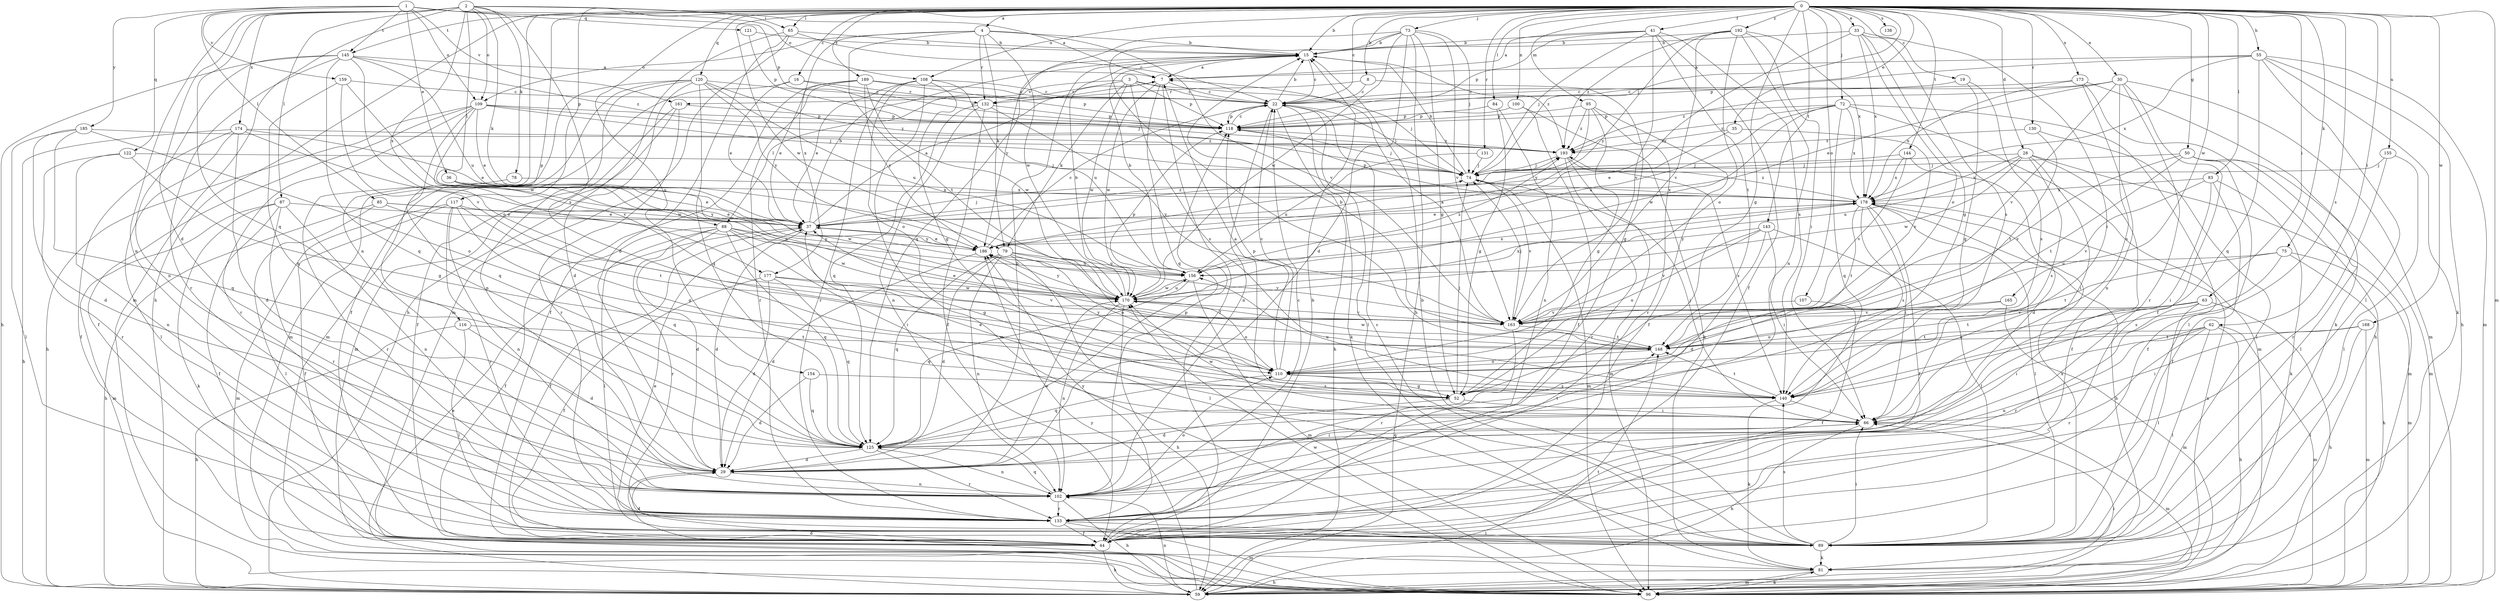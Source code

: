 strict digraph  {
0;
1;
2;
3;
4;
7;
8;
15;
16;
19;
22;
28;
29;
30;
33;
35;
36;
37;
41;
44;
50;
52;
55;
59;
62;
63;
65;
66;
72;
73;
74;
75;
78;
79;
81;
83;
84;
85;
87;
88;
89;
95;
96;
100;
102;
107;
108;
109;
110;
116;
117;
118;
120;
121;
122;
125;
130;
131;
132;
133;
138;
140;
143;
144;
145;
148;
154;
155;
156;
159;
161;
163;
165;
168;
170;
173;
174;
177;
178;
185;
186;
189;
192;
193;
0 -> 4  [label=a];
0 -> 8  [label=b];
0 -> 15  [label=b];
0 -> 16  [label=c];
0 -> 19  [label=c];
0 -> 22  [label=c];
0 -> 28  [label=d];
0 -> 30  [label=e];
0 -> 33  [label=e];
0 -> 35  [label=e];
0 -> 41  [label=f];
0 -> 50  [label=g];
0 -> 52  [label=g];
0 -> 55  [label=h];
0 -> 59  [label=h];
0 -> 62  [label=i];
0 -> 63  [label=i];
0 -> 65  [label=i];
0 -> 72  [label=j];
0 -> 73  [label=j];
0 -> 74  [label=j];
0 -> 75  [label=k];
0 -> 83  [label=l];
0 -> 84  [label=l];
0 -> 95  [label=m];
0 -> 96  [label=m];
0 -> 100  [label=n];
0 -> 102  [label=n];
0 -> 107  [label=o];
0 -> 108  [label=o];
0 -> 116  [label=p];
0 -> 117  [label=p];
0 -> 120  [label=q];
0 -> 130  [label=r];
0 -> 131  [label=r];
0 -> 138  [label=s];
0 -> 140  [label=s];
0 -> 143  [label=t];
0 -> 144  [label=t];
0 -> 145  [label=t];
0 -> 154  [label=u];
0 -> 155  [label=u];
0 -> 165  [label=w];
0 -> 168  [label=w];
0 -> 170  [label=w];
0 -> 173  [label=x];
0 -> 189  [label=z];
0 -> 192  [label=z];
1 -> 36  [label=e];
1 -> 85  [label=l];
1 -> 108  [label=o];
1 -> 109  [label=o];
1 -> 118  [label=p];
1 -> 121  [label=q];
1 -> 122  [label=q];
1 -> 145  [label=t];
1 -> 159  [label=v];
1 -> 161  [label=v];
1 -> 185  [label=y];
2 -> 7  [label=a];
2 -> 29  [label=d];
2 -> 65  [label=i];
2 -> 78  [label=k];
2 -> 79  [label=k];
2 -> 87  [label=l];
2 -> 88  [label=l];
2 -> 96  [label=m];
2 -> 102  [label=n];
2 -> 109  [label=o];
2 -> 125  [label=q];
2 -> 140  [label=s];
2 -> 174  [label=x];
2 -> 177  [label=x];
3 -> 22  [label=c];
3 -> 74  [label=j];
3 -> 79  [label=k];
3 -> 118  [label=p];
3 -> 132  [label=r];
3 -> 140  [label=s];
3 -> 161  [label=v];
3 -> 170  [label=w];
4 -> 15  [label=b];
4 -> 79  [label=k];
4 -> 109  [label=o];
4 -> 132  [label=r];
4 -> 148  [label=t];
4 -> 163  [label=v];
4 -> 170  [label=w];
4 -> 177  [label=x];
7 -> 22  [label=c];
7 -> 44  [label=f];
7 -> 88  [label=l];
7 -> 125  [label=q];
7 -> 170  [label=w];
8 -> 22  [label=c];
8 -> 52  [label=g];
8 -> 132  [label=r];
15 -> 7  [label=a];
15 -> 22  [label=c];
15 -> 186  [label=y];
15 -> 193  [label=z];
16 -> 37  [label=e];
16 -> 96  [label=m];
16 -> 118  [label=p];
16 -> 132  [label=r];
19 -> 22  [label=c];
19 -> 52  [label=g];
19 -> 140  [label=s];
22 -> 15  [label=b];
22 -> 59  [label=h];
22 -> 74  [label=j];
22 -> 81  [label=k];
22 -> 89  [label=l];
22 -> 102  [label=n];
22 -> 118  [label=p];
28 -> 44  [label=f];
28 -> 66  [label=i];
28 -> 74  [label=j];
28 -> 96  [label=m];
28 -> 140  [label=s];
28 -> 156  [label=u];
28 -> 170  [label=w];
28 -> 178  [label=x];
29 -> 15  [label=b];
29 -> 102  [label=n];
29 -> 170  [label=w];
30 -> 22  [label=c];
30 -> 37  [label=e];
30 -> 44  [label=f];
30 -> 96  [label=m];
30 -> 133  [label=r];
30 -> 140  [label=s];
30 -> 163  [label=v];
30 -> 193  [label=z];
33 -> 15  [label=b];
33 -> 52  [label=g];
33 -> 66  [label=i];
33 -> 110  [label=o];
33 -> 140  [label=s];
33 -> 178  [label=x];
33 -> 186  [label=y];
35 -> 37  [label=e];
35 -> 163  [label=v];
35 -> 193  [label=z];
36 -> 37  [label=e];
36 -> 170  [label=w];
36 -> 178  [label=x];
36 -> 186  [label=y];
37 -> 7  [label=a];
37 -> 15  [label=b];
37 -> 29  [label=d];
37 -> 44  [label=f];
37 -> 74  [label=j];
37 -> 186  [label=y];
37 -> 193  [label=z];
41 -> 7  [label=a];
41 -> 15  [label=b];
41 -> 44  [label=f];
41 -> 74  [label=j];
41 -> 118  [label=p];
41 -> 140  [label=s];
41 -> 148  [label=t];
41 -> 163  [label=v];
44 -> 15  [label=b];
44 -> 29  [label=d];
44 -> 59  [label=h];
50 -> 44  [label=f];
50 -> 74  [label=j];
50 -> 89  [label=l];
50 -> 96  [label=m];
50 -> 148  [label=t];
50 -> 163  [label=v];
52 -> 7  [label=a];
52 -> 29  [label=d];
52 -> 66  [label=i];
52 -> 74  [label=j];
55 -> 7  [label=a];
55 -> 59  [label=h];
55 -> 81  [label=k];
55 -> 89  [label=l];
55 -> 96  [label=m];
55 -> 118  [label=p];
55 -> 125  [label=q];
55 -> 178  [label=x];
59 -> 37  [label=e];
59 -> 66  [label=i];
59 -> 102  [label=n];
59 -> 148  [label=t];
59 -> 178  [label=x];
59 -> 186  [label=y];
62 -> 59  [label=h];
62 -> 66  [label=i];
62 -> 89  [label=l];
62 -> 96  [label=m];
62 -> 102  [label=n];
62 -> 133  [label=r];
62 -> 148  [label=t];
63 -> 59  [label=h];
63 -> 89  [label=l];
63 -> 110  [label=o];
63 -> 133  [label=r];
63 -> 148  [label=t];
63 -> 163  [label=v];
65 -> 15  [label=b];
65 -> 22  [label=c];
65 -> 29  [label=d];
65 -> 59  [label=h];
65 -> 96  [label=m];
66 -> 37  [label=e];
66 -> 59  [label=h];
66 -> 74  [label=j];
66 -> 96  [label=m];
66 -> 125  [label=q];
66 -> 170  [label=w];
72 -> 89  [label=l];
72 -> 96  [label=m];
72 -> 118  [label=p];
72 -> 125  [label=q];
72 -> 156  [label=u];
72 -> 170  [label=w];
72 -> 178  [label=x];
72 -> 193  [label=z];
73 -> 15  [label=b];
73 -> 29  [label=d];
73 -> 52  [label=g];
73 -> 59  [label=h];
73 -> 74  [label=j];
73 -> 125  [label=q];
73 -> 148  [label=t];
73 -> 163  [label=v];
73 -> 170  [label=w];
74 -> 15  [label=b];
74 -> 96  [label=m];
74 -> 163  [label=v];
74 -> 178  [label=x];
75 -> 59  [label=h];
75 -> 96  [label=m];
75 -> 140  [label=s];
75 -> 148  [label=t];
75 -> 156  [label=u];
78 -> 133  [label=r];
78 -> 178  [label=x];
79 -> 29  [label=d];
79 -> 89  [label=l];
79 -> 102  [label=n];
79 -> 110  [label=o];
79 -> 125  [label=q];
79 -> 156  [label=u];
79 -> 163  [label=v];
81 -> 59  [label=h];
81 -> 96  [label=m];
83 -> 44  [label=f];
83 -> 66  [label=i];
83 -> 81  [label=k];
83 -> 163  [label=v];
83 -> 178  [label=x];
84 -> 52  [label=g];
84 -> 102  [label=n];
84 -> 118  [label=p];
85 -> 37  [label=e];
85 -> 59  [label=h];
85 -> 89  [label=l];
85 -> 148  [label=t];
85 -> 156  [label=u];
87 -> 37  [label=e];
87 -> 44  [label=f];
87 -> 81  [label=k];
87 -> 96  [label=m];
87 -> 102  [label=n];
87 -> 133  [label=r];
88 -> 29  [label=d];
88 -> 44  [label=f];
88 -> 52  [label=g];
88 -> 66  [label=i];
88 -> 89  [label=l];
88 -> 125  [label=q];
88 -> 133  [label=r];
88 -> 170  [label=w];
88 -> 186  [label=y];
89 -> 15  [label=b];
89 -> 22  [label=c];
89 -> 37  [label=e];
89 -> 66  [label=i];
89 -> 81  [label=k];
89 -> 140  [label=s];
89 -> 178  [label=x];
95 -> 44  [label=f];
95 -> 52  [label=g];
95 -> 118  [label=p];
95 -> 133  [label=r];
95 -> 186  [label=y];
95 -> 193  [label=z];
96 -> 29  [label=d];
96 -> 81  [label=k];
96 -> 170  [label=w];
100 -> 44  [label=f];
100 -> 81  [label=k];
100 -> 118  [label=p];
102 -> 22  [label=c];
102 -> 59  [label=h];
102 -> 110  [label=o];
102 -> 118  [label=p];
102 -> 125  [label=q];
102 -> 133  [label=r];
107 -> 44  [label=f];
107 -> 163  [label=v];
108 -> 22  [label=c];
108 -> 37  [label=e];
108 -> 52  [label=g];
108 -> 96  [label=m];
108 -> 110  [label=o];
108 -> 133  [label=r];
108 -> 156  [label=u];
109 -> 37  [label=e];
109 -> 44  [label=f];
109 -> 59  [label=h];
109 -> 74  [label=j];
109 -> 118  [label=p];
109 -> 125  [label=q];
109 -> 133  [label=r];
109 -> 163  [label=v];
109 -> 193  [label=z];
110 -> 22  [label=c];
110 -> 52  [label=g];
110 -> 118  [label=p];
110 -> 125  [label=q];
110 -> 140  [label=s];
110 -> 186  [label=y];
116 -> 29  [label=d];
116 -> 59  [label=h];
116 -> 89  [label=l];
116 -> 148  [label=t];
117 -> 37  [label=e];
117 -> 44  [label=f];
117 -> 52  [label=g];
117 -> 96  [label=m];
117 -> 102  [label=n];
117 -> 125  [label=q];
117 -> 133  [label=r];
118 -> 22  [label=c];
118 -> 74  [label=j];
118 -> 193  [label=z];
120 -> 22  [label=c];
120 -> 29  [label=d];
120 -> 44  [label=f];
120 -> 74  [label=j];
120 -> 96  [label=m];
120 -> 102  [label=n];
120 -> 125  [label=q];
120 -> 156  [label=u];
120 -> 186  [label=y];
121 -> 15  [label=b];
121 -> 118  [label=p];
122 -> 52  [label=g];
122 -> 74  [label=j];
122 -> 102  [label=n];
122 -> 133  [label=r];
125 -> 29  [label=d];
125 -> 66  [label=i];
125 -> 102  [label=n];
125 -> 133  [label=r];
125 -> 148  [label=t];
130 -> 89  [label=l];
130 -> 148  [label=t];
130 -> 193  [label=z];
131 -> 74  [label=j];
131 -> 156  [label=u];
132 -> 44  [label=f];
132 -> 102  [label=n];
132 -> 118  [label=p];
132 -> 125  [label=q];
132 -> 163  [label=v];
133 -> 44  [label=f];
133 -> 89  [label=l];
133 -> 96  [label=m];
133 -> 186  [label=y];
140 -> 66  [label=i];
140 -> 81  [label=k];
140 -> 148  [label=t];
140 -> 156  [label=u];
143 -> 29  [label=d];
143 -> 66  [label=i];
143 -> 89  [label=l];
143 -> 110  [label=o];
143 -> 163  [label=v];
143 -> 186  [label=y];
144 -> 29  [label=d];
144 -> 74  [label=j];
144 -> 163  [label=v];
144 -> 178  [label=x];
145 -> 7  [label=a];
145 -> 59  [label=h];
145 -> 102  [label=n];
145 -> 110  [label=o];
145 -> 125  [label=q];
145 -> 133  [label=r];
145 -> 156  [label=u];
145 -> 193  [label=z];
148 -> 15  [label=b];
148 -> 110  [label=o];
148 -> 170  [label=w];
154 -> 29  [label=d];
154 -> 125  [label=q];
154 -> 140  [label=s];
155 -> 74  [label=j];
155 -> 89  [label=l];
155 -> 133  [label=r];
156 -> 15  [label=b];
156 -> 96  [label=m];
156 -> 125  [label=q];
156 -> 170  [label=w];
156 -> 178  [label=x];
156 -> 193  [label=z];
159 -> 22  [label=c];
159 -> 125  [label=q];
159 -> 163  [label=v];
159 -> 170  [label=w];
161 -> 44  [label=f];
161 -> 96  [label=m];
161 -> 118  [label=p];
161 -> 133  [label=r];
163 -> 7  [label=a];
163 -> 37  [label=e];
163 -> 74  [label=j];
163 -> 133  [label=r];
163 -> 148  [label=t];
165 -> 96  [label=m];
165 -> 110  [label=o];
165 -> 163  [label=v];
168 -> 66  [label=i];
168 -> 89  [label=l];
168 -> 96  [label=m];
168 -> 148  [label=t];
170 -> 15  [label=b];
170 -> 59  [label=h];
170 -> 102  [label=n];
170 -> 110  [label=o];
170 -> 118  [label=p];
170 -> 156  [label=u];
170 -> 163  [label=v];
170 -> 178  [label=x];
170 -> 186  [label=y];
173 -> 22  [label=c];
173 -> 59  [label=h];
173 -> 81  [label=k];
173 -> 102  [label=n];
173 -> 178  [label=x];
174 -> 29  [label=d];
174 -> 37  [label=e];
174 -> 44  [label=f];
174 -> 59  [label=h];
174 -> 89  [label=l];
174 -> 170  [label=w];
174 -> 193  [label=z];
177 -> 29  [label=d];
177 -> 44  [label=f];
177 -> 125  [label=q];
177 -> 163  [label=v];
177 -> 170  [label=w];
178 -> 37  [label=e];
178 -> 44  [label=f];
178 -> 59  [label=h];
178 -> 66  [label=i];
178 -> 89  [label=l];
178 -> 118  [label=p];
178 -> 140  [label=s];
178 -> 148  [label=t];
178 -> 193  [label=z];
185 -> 29  [label=d];
185 -> 89  [label=l];
185 -> 110  [label=o];
185 -> 125  [label=q];
185 -> 193  [label=z];
186 -> 22  [label=c];
186 -> 29  [label=d];
186 -> 37  [label=e];
186 -> 156  [label=u];
189 -> 22  [label=c];
189 -> 37  [label=e];
189 -> 44  [label=f];
189 -> 118  [label=p];
189 -> 133  [label=r];
189 -> 170  [label=w];
189 -> 186  [label=y];
192 -> 15  [label=b];
192 -> 66  [label=i];
192 -> 102  [label=n];
192 -> 110  [label=o];
192 -> 163  [label=v];
192 -> 178  [label=x];
192 -> 186  [label=y];
192 -> 193  [label=z];
193 -> 74  [label=j];
193 -> 96  [label=m];
193 -> 133  [label=r];
193 -> 140  [label=s];
}
